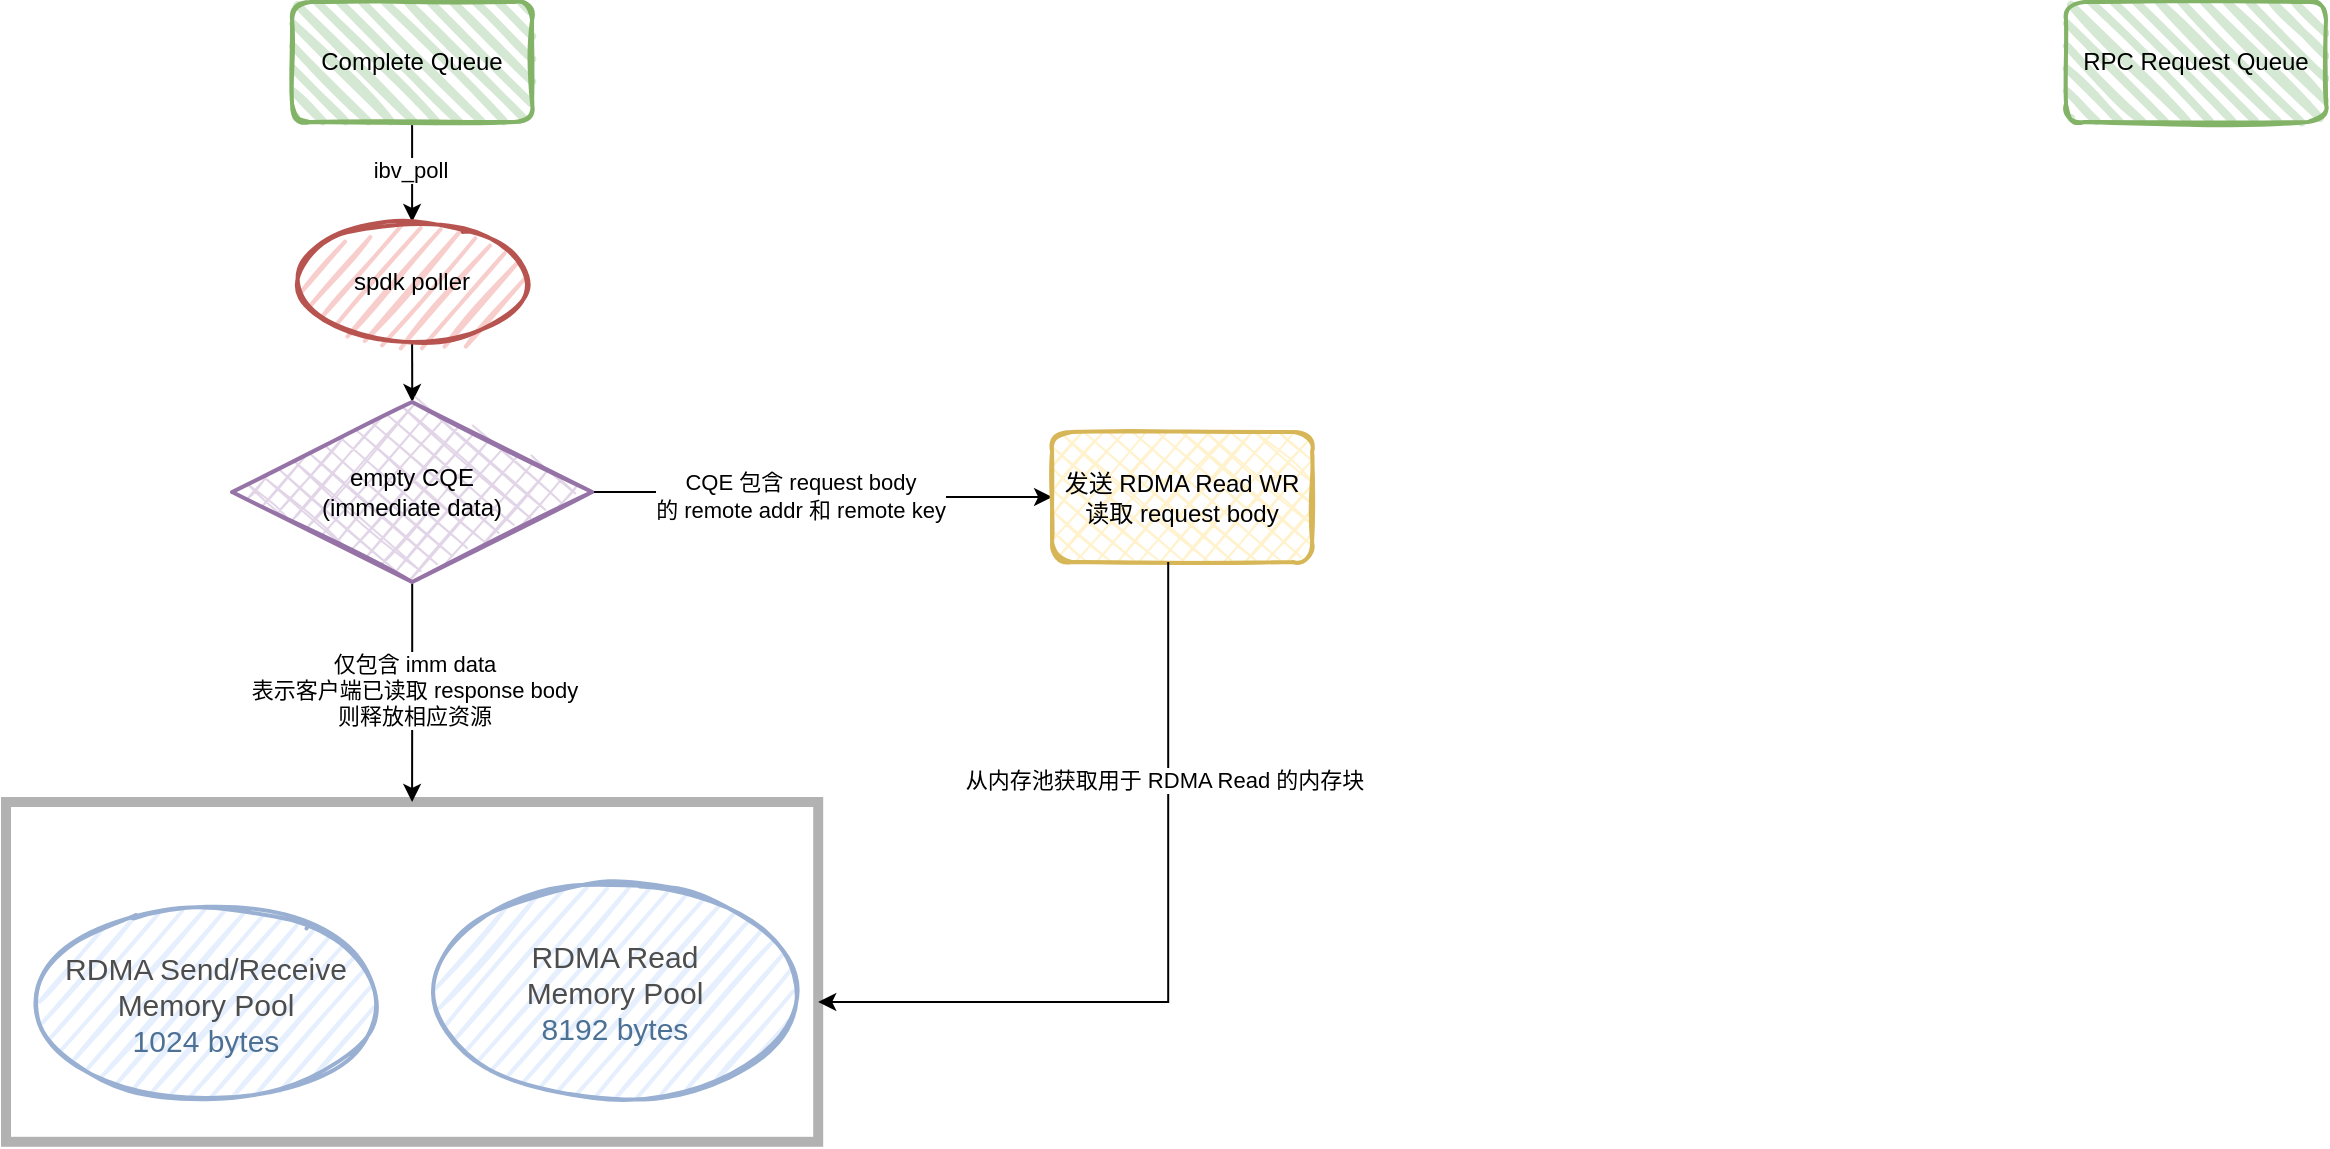 <mxfile version="22.1.7" type="github">
  <diagram name="第 1 页" id="NqDb-BhbJvzoAJQ0jPAj">
    <mxGraphModel dx="1194" dy="797" grid="1" gridSize="10" guides="1" tooltips="1" connect="1" arrows="1" fold="1" page="1" pageScale="1" pageWidth="2200" pageHeight="2600" math="0" shadow="0">
      <root>
        <mxCell id="0" />
        <mxCell id="1" parent="0" />
        <mxCell id="9RcKSIrhGy8VHyxV1iM6-8" value="" style="edgeStyle=orthogonalEdgeStyle;rounded=0;orthogonalLoop=1;jettySize=auto;html=1;" edge="1" parent="1" source="9RcKSIrhGy8VHyxV1iM6-1" target="9RcKSIrhGy8VHyxV1iM6-4">
          <mxGeometry relative="1" as="geometry" />
        </mxCell>
        <mxCell id="9RcKSIrhGy8VHyxV1iM6-9" value="ibv_poll" style="edgeLabel;html=1;align=center;verticalAlign=middle;resizable=0;points=[];" vertex="1" connectable="0" parent="9RcKSIrhGy8VHyxV1iM6-8">
          <mxGeometry x="-0.04" y="-1" relative="1" as="geometry">
            <mxPoint as="offset" />
          </mxGeometry>
        </mxCell>
        <mxCell id="9RcKSIrhGy8VHyxV1iM6-1" value="Complete Queue" style="rounded=1;whiteSpace=wrap;html=1;strokeWidth=2;fillWeight=4;hachureGap=8;hachureAngle=45;fillColor=#d5e8d4;sketch=1;strokeColor=#82b366;" vertex="1" parent="1">
          <mxGeometry x="183.05" y="260" width="120" height="60" as="geometry" />
        </mxCell>
        <mxCell id="9RcKSIrhGy8VHyxV1iM6-2" value="&lt;font style=&quot;font-size: 15px;&quot;&gt;RDMA Send/Receive&lt;br&gt;Memory Pool&lt;br&gt;&lt;font color=&quot;#003366&quot;&gt;1024 bytes&lt;/font&gt;&lt;br&gt;&lt;/font&gt;" style="ellipse;whiteSpace=wrap;html=1;strokeWidth=2;fillWeight=2;hachureGap=8;fillStyle=dots;sketch=1;fillColor=#dae8fc;strokeColor=#6c8ebf;" vertex="1" parent="1">
          <mxGeometry x="50.0" y="711.51" width="180" height="98.39" as="geometry" />
        </mxCell>
        <mxCell id="9RcKSIrhGy8VHyxV1iM6-3" value="&lt;font style=&quot;font-size: 15px;&quot;&gt;RDMA Read&lt;br&gt;Memory Pool&lt;br&gt;&lt;font color=&quot;#003366&quot;&gt;8192 bytes&lt;/font&gt;&lt;br&gt;&lt;/font&gt;" style="ellipse;whiteSpace=wrap;html=1;strokeWidth=2;fillWeight=2;hachureGap=8;fillStyle=dots;sketch=1;fillColor=#dae8fc;strokeColor=#6c8ebf;shadow=0;" vertex="1" parent="1">
          <mxGeometry x="250" y="699.9" width="189.45" height="110" as="geometry" />
        </mxCell>
        <mxCell id="9RcKSIrhGy8VHyxV1iM6-10" value="" style="edgeStyle=orthogonalEdgeStyle;rounded=0;orthogonalLoop=1;jettySize=auto;html=1;" edge="1" parent="1" source="9RcKSIrhGy8VHyxV1iM6-4" target="9RcKSIrhGy8VHyxV1iM6-7">
          <mxGeometry relative="1" as="geometry" />
        </mxCell>
        <mxCell id="9RcKSIrhGy8VHyxV1iM6-4" value="spdk poller" style="ellipse;whiteSpace=wrap;html=1;strokeWidth=2;fillWeight=2;hachureGap=8;fillColor=#f8cecc;fillStyle=dots;sketch=1;strokeColor=#b85450;" vertex="1" parent="1">
          <mxGeometry x="183.05" y="370" width="120" height="60" as="geometry" />
        </mxCell>
        <mxCell id="9RcKSIrhGy8VHyxV1iM6-22" value="" style="edgeStyle=orthogonalEdgeStyle;rounded=0;orthogonalLoop=1;jettySize=auto;html=1;" edge="1" parent="1" source="9RcKSIrhGy8VHyxV1iM6-7" target="9RcKSIrhGy8VHyxV1iM6-21">
          <mxGeometry relative="1" as="geometry" />
        </mxCell>
        <mxCell id="9RcKSIrhGy8VHyxV1iM6-23" value="仅包含 imm data&lt;br&gt;表示客户端已读取 response body&lt;br&gt;则释放相应资源" style="edgeLabel;html=1;align=center;verticalAlign=middle;resizable=0;points=[];" vertex="1" connectable="0" parent="9RcKSIrhGy8VHyxV1iM6-22">
          <mxGeometry x="-0.019" y="1" relative="1" as="geometry">
            <mxPoint as="offset" />
          </mxGeometry>
        </mxCell>
        <mxCell id="9RcKSIrhGy8VHyxV1iM6-26" value="" style="edgeStyle=orthogonalEdgeStyle;rounded=0;orthogonalLoop=1;jettySize=auto;html=1;" edge="1" parent="1" source="9RcKSIrhGy8VHyxV1iM6-7" target="9RcKSIrhGy8VHyxV1iM6-25">
          <mxGeometry relative="1" as="geometry" />
        </mxCell>
        <mxCell id="9RcKSIrhGy8VHyxV1iM6-27" value="CQE 包含 request body&lt;br&gt;的 remote addr 和 remote key" style="edgeLabel;html=1;align=center;verticalAlign=middle;resizable=0;points=[];" vertex="1" connectable="0" parent="9RcKSIrhGy8VHyxV1iM6-26">
          <mxGeometry x="-0.109" y="-2" relative="1" as="geometry">
            <mxPoint as="offset" />
          </mxGeometry>
        </mxCell>
        <mxCell id="9RcKSIrhGy8VHyxV1iM6-7" value="empty CQE&lt;br&gt;(immediate data)" style="rhombus;whiteSpace=wrap;html=1;strokeWidth=2;fillWeight=-1;hachureGap=8;fillStyle=cross-hatch;fillColor=#e1d5e7;sketch=1;strokeColor=#9673a6;" vertex="1" parent="1">
          <mxGeometry x="153.05" y="460" width="180" height="90" as="geometry" />
        </mxCell>
        <mxCell id="9RcKSIrhGy8VHyxV1iM6-21" value="" style="rounded=0;whiteSpace=wrap;html=1;opacity=30;strokeWidth=5;" vertex="1" parent="1">
          <mxGeometry x="40.0" y="660" width="406.1" height="169.9" as="geometry" />
        </mxCell>
        <mxCell id="9RcKSIrhGy8VHyxV1iM6-25" value="发送 RDMA Read WR&lt;br&gt;读取 request body" style="rounded=1;whiteSpace=wrap;html=1;fillColor=#fff2cc;strokeColor=#d6b656;strokeWidth=2;fillWeight=-1;hachureGap=8;fillStyle=cross-hatch;sketch=1;" vertex="1" parent="1">
          <mxGeometry x="563.05" y="475" width="130" height="65" as="geometry" />
        </mxCell>
        <mxCell id="9RcKSIrhGy8VHyxV1iM6-31" value="" style="endArrow=classic;html=1;rounded=0;exitX=0.5;exitY=1;exitDx=0;exitDy=0;" edge="1" parent="1">
          <mxGeometry width="50" height="50" relative="1" as="geometry">
            <mxPoint x="621.1" y="540" as="sourcePoint" />
            <mxPoint x="446.1" y="760" as="targetPoint" />
            <Array as="points">
              <mxPoint x="621.1" y="760" />
            </Array>
          </mxGeometry>
        </mxCell>
        <mxCell id="9RcKSIrhGy8VHyxV1iM6-32" value="从内存池获取用于 RDMA Read 的内存块" style="edgeLabel;html=1;align=center;verticalAlign=middle;resizable=0;points=[];" vertex="1" connectable="0" parent="9RcKSIrhGy8VHyxV1iM6-31">
          <mxGeometry x="-0.448" y="-2" relative="1" as="geometry">
            <mxPoint as="offset" />
          </mxGeometry>
        </mxCell>
        <mxCell id="9RcKSIrhGy8VHyxV1iM6-34" value="RPC Request Queue" style="rounded=1;whiteSpace=wrap;html=1;strokeWidth=2;fillWeight=4;hachureGap=8;hachureAngle=45;fillColor=#d5e8d4;sketch=1;strokeColor=#82b366;" vertex="1" parent="1">
          <mxGeometry x="1070" y="260" width="130" height="60" as="geometry" />
        </mxCell>
      </root>
    </mxGraphModel>
  </diagram>
</mxfile>
